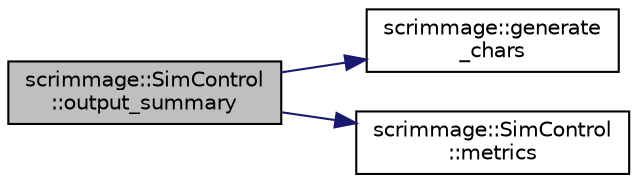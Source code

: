 digraph "scrimmage::SimControl::output_summary"
{
 // LATEX_PDF_SIZE
  edge [fontname="Helvetica",fontsize="10",labelfontname="Helvetica",labelfontsize="10"];
  node [fontname="Helvetica",fontsize="10",shape=record];
  rankdir="LR";
  Node1 [label="scrimmage::SimControl\l::output_summary",height=0.2,width=0.4,color="black", fillcolor="grey75", style="filled", fontcolor="black",tooltip=" "];
  Node1 -> Node2 [color="midnightblue",fontsize="10",style="solid",fontname="Helvetica"];
  Node2 [label="scrimmage::generate\l_chars",height=0.2,width=0.4,color="black", fillcolor="white", style="filled",URL="$namespacescrimmage.html#a57df2ae1aec29a03cc5a26db820ee65a",tooltip=" "];
  Node1 -> Node3 [color="midnightblue",fontsize="10",style="solid",fontname="Helvetica"];
  Node3 [label="scrimmage::SimControl\l::metrics",height=0.2,width=0.4,color="black", fillcolor="white", style="filled",URL="$classscrimmage_1_1SimControl.html#ac890b7ccbca5f9bc8c332a36086e5866",tooltip="Access the metrics plugins."];
}
